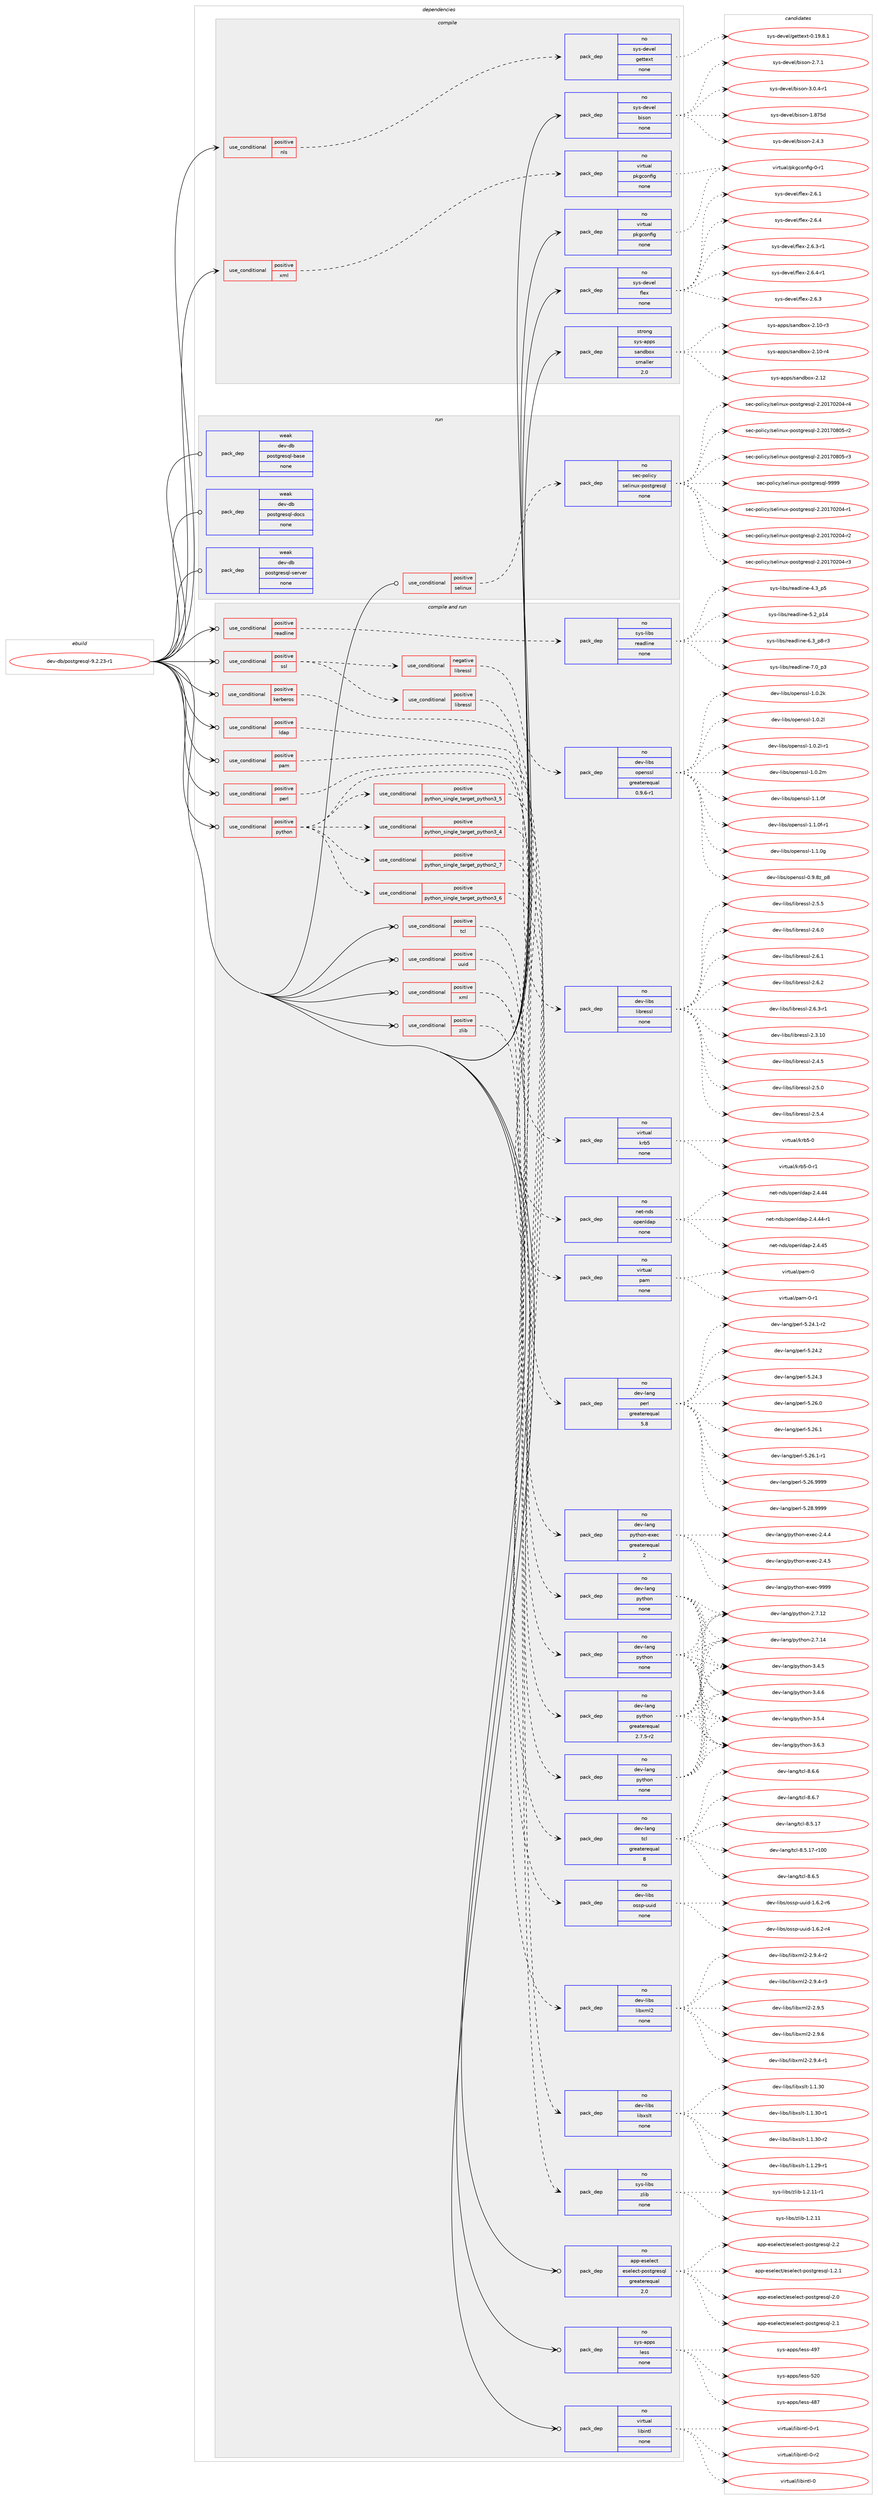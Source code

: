 digraph prolog {

# *************
# Graph options
# *************

newrank=true;
concentrate=true;
compound=true;
graph [rankdir=LR,fontname=Helvetica,fontsize=10,ranksep=1.5];#, ranksep=2.5, nodesep=0.2];
edge  [arrowhead=vee];
node  [fontname=Helvetica,fontsize=10];

# **********
# The ebuild
# **********

subgraph cluster_leftcol {
color=gray;
rank=same;
label=<<i>ebuild</i>>;
id [label="dev-db/postgresql-9.2.23-r1", color=red, width=4, href="../dev-db/postgresql-9.2.23-r1.svg"];
}

# ****************
# The dependencies
# ****************

subgraph cluster_midcol {
color=gray;
label=<<i>dependencies</i>>;
subgraph cluster_compile {
fillcolor="#eeeeee";
style=filled;
label=<<i>compile</i>>;
subgraph cond16729 {
dependency69373 [label=<<TABLE BORDER="0" CELLBORDER="1" CELLSPACING="0" CELLPADDING="4"><TR><TD ROWSPAN="3" CELLPADDING="10">use_conditional</TD></TR><TR><TD>positive</TD></TR><TR><TD>nls</TD></TR></TABLE>>, shape=none, color=red];
subgraph pack51099 {
dependency69374 [label=<<TABLE BORDER="0" CELLBORDER="1" CELLSPACING="0" CELLPADDING="4" WIDTH="220"><TR><TD ROWSPAN="6" CELLPADDING="30">pack_dep</TD></TR><TR><TD WIDTH="110">no</TD></TR><TR><TD>sys-devel</TD></TR><TR><TD>gettext</TD></TR><TR><TD>none</TD></TR><TR><TD></TD></TR></TABLE>>, shape=none, color=blue];
}
dependency69373:e -> dependency69374:w [weight=20,style="dashed",arrowhead="vee"];
}
id:e -> dependency69373:w [weight=20,style="solid",arrowhead="vee"];
subgraph cond16730 {
dependency69375 [label=<<TABLE BORDER="0" CELLBORDER="1" CELLSPACING="0" CELLPADDING="4"><TR><TD ROWSPAN="3" CELLPADDING="10">use_conditional</TD></TR><TR><TD>positive</TD></TR><TR><TD>xml</TD></TR></TABLE>>, shape=none, color=red];
subgraph pack51100 {
dependency69376 [label=<<TABLE BORDER="0" CELLBORDER="1" CELLSPACING="0" CELLPADDING="4" WIDTH="220"><TR><TD ROWSPAN="6" CELLPADDING="30">pack_dep</TD></TR><TR><TD WIDTH="110">no</TD></TR><TR><TD>virtual</TD></TR><TR><TD>pkgconfig</TD></TR><TR><TD>none</TD></TR><TR><TD></TD></TR></TABLE>>, shape=none, color=blue];
}
dependency69375:e -> dependency69376:w [weight=20,style="dashed",arrowhead="vee"];
}
id:e -> dependency69375:w [weight=20,style="solid",arrowhead="vee"];
subgraph pack51101 {
dependency69377 [label=<<TABLE BORDER="0" CELLBORDER="1" CELLSPACING="0" CELLPADDING="4" WIDTH="220"><TR><TD ROWSPAN="6" CELLPADDING="30">pack_dep</TD></TR><TR><TD WIDTH="110">no</TD></TR><TR><TD>sys-devel</TD></TR><TR><TD>bison</TD></TR><TR><TD>none</TD></TR><TR><TD></TD></TR></TABLE>>, shape=none, color=blue];
}
id:e -> dependency69377:w [weight=20,style="solid",arrowhead="vee"];
subgraph pack51102 {
dependency69378 [label=<<TABLE BORDER="0" CELLBORDER="1" CELLSPACING="0" CELLPADDING="4" WIDTH="220"><TR><TD ROWSPAN="6" CELLPADDING="30">pack_dep</TD></TR><TR><TD WIDTH="110">no</TD></TR><TR><TD>sys-devel</TD></TR><TR><TD>flex</TD></TR><TR><TD>none</TD></TR><TR><TD></TD></TR></TABLE>>, shape=none, color=blue];
}
id:e -> dependency69378:w [weight=20,style="solid",arrowhead="vee"];
subgraph pack51103 {
dependency69379 [label=<<TABLE BORDER="0" CELLBORDER="1" CELLSPACING="0" CELLPADDING="4" WIDTH="220"><TR><TD ROWSPAN="6" CELLPADDING="30">pack_dep</TD></TR><TR><TD WIDTH="110">no</TD></TR><TR><TD>virtual</TD></TR><TR><TD>pkgconfig</TD></TR><TR><TD>none</TD></TR><TR><TD></TD></TR></TABLE>>, shape=none, color=blue];
}
id:e -> dependency69379:w [weight=20,style="solid",arrowhead="vee"];
subgraph pack51104 {
dependency69380 [label=<<TABLE BORDER="0" CELLBORDER="1" CELLSPACING="0" CELLPADDING="4" WIDTH="220"><TR><TD ROWSPAN="6" CELLPADDING="30">pack_dep</TD></TR><TR><TD WIDTH="110">strong</TD></TR><TR><TD>sys-apps</TD></TR><TR><TD>sandbox</TD></TR><TR><TD>smaller</TD></TR><TR><TD>2.0</TD></TR></TABLE>>, shape=none, color=blue];
}
id:e -> dependency69380:w [weight=20,style="solid",arrowhead="vee"];
}
subgraph cluster_compileandrun {
fillcolor="#eeeeee";
style=filled;
label=<<i>compile and run</i>>;
subgraph cond16731 {
dependency69381 [label=<<TABLE BORDER="0" CELLBORDER="1" CELLSPACING="0" CELLPADDING="4"><TR><TD ROWSPAN="3" CELLPADDING="10">use_conditional</TD></TR><TR><TD>positive</TD></TR><TR><TD>kerberos</TD></TR></TABLE>>, shape=none, color=red];
subgraph pack51105 {
dependency69382 [label=<<TABLE BORDER="0" CELLBORDER="1" CELLSPACING="0" CELLPADDING="4" WIDTH="220"><TR><TD ROWSPAN="6" CELLPADDING="30">pack_dep</TD></TR><TR><TD WIDTH="110">no</TD></TR><TR><TD>virtual</TD></TR><TR><TD>krb5</TD></TR><TR><TD>none</TD></TR><TR><TD></TD></TR></TABLE>>, shape=none, color=blue];
}
dependency69381:e -> dependency69382:w [weight=20,style="dashed",arrowhead="vee"];
}
id:e -> dependency69381:w [weight=20,style="solid",arrowhead="odotvee"];
subgraph cond16732 {
dependency69383 [label=<<TABLE BORDER="0" CELLBORDER="1" CELLSPACING="0" CELLPADDING="4"><TR><TD ROWSPAN="3" CELLPADDING="10">use_conditional</TD></TR><TR><TD>positive</TD></TR><TR><TD>ldap</TD></TR></TABLE>>, shape=none, color=red];
subgraph pack51106 {
dependency69384 [label=<<TABLE BORDER="0" CELLBORDER="1" CELLSPACING="0" CELLPADDING="4" WIDTH="220"><TR><TD ROWSPAN="6" CELLPADDING="30">pack_dep</TD></TR><TR><TD WIDTH="110">no</TD></TR><TR><TD>net-nds</TD></TR><TR><TD>openldap</TD></TR><TR><TD>none</TD></TR><TR><TD></TD></TR></TABLE>>, shape=none, color=blue];
}
dependency69383:e -> dependency69384:w [weight=20,style="dashed",arrowhead="vee"];
}
id:e -> dependency69383:w [weight=20,style="solid",arrowhead="odotvee"];
subgraph cond16733 {
dependency69385 [label=<<TABLE BORDER="0" CELLBORDER="1" CELLSPACING="0" CELLPADDING="4"><TR><TD ROWSPAN="3" CELLPADDING="10">use_conditional</TD></TR><TR><TD>positive</TD></TR><TR><TD>pam</TD></TR></TABLE>>, shape=none, color=red];
subgraph pack51107 {
dependency69386 [label=<<TABLE BORDER="0" CELLBORDER="1" CELLSPACING="0" CELLPADDING="4" WIDTH="220"><TR><TD ROWSPAN="6" CELLPADDING="30">pack_dep</TD></TR><TR><TD WIDTH="110">no</TD></TR><TR><TD>virtual</TD></TR><TR><TD>pam</TD></TR><TR><TD>none</TD></TR><TR><TD></TD></TR></TABLE>>, shape=none, color=blue];
}
dependency69385:e -> dependency69386:w [weight=20,style="dashed",arrowhead="vee"];
}
id:e -> dependency69385:w [weight=20,style="solid",arrowhead="odotvee"];
subgraph cond16734 {
dependency69387 [label=<<TABLE BORDER="0" CELLBORDER="1" CELLSPACING="0" CELLPADDING="4"><TR><TD ROWSPAN="3" CELLPADDING="10">use_conditional</TD></TR><TR><TD>positive</TD></TR><TR><TD>perl</TD></TR></TABLE>>, shape=none, color=red];
subgraph pack51108 {
dependency69388 [label=<<TABLE BORDER="0" CELLBORDER="1" CELLSPACING="0" CELLPADDING="4" WIDTH="220"><TR><TD ROWSPAN="6" CELLPADDING="30">pack_dep</TD></TR><TR><TD WIDTH="110">no</TD></TR><TR><TD>dev-lang</TD></TR><TR><TD>perl</TD></TR><TR><TD>greaterequal</TD></TR><TR><TD>5.8</TD></TR></TABLE>>, shape=none, color=blue];
}
dependency69387:e -> dependency69388:w [weight=20,style="dashed",arrowhead="vee"];
}
id:e -> dependency69387:w [weight=20,style="solid",arrowhead="odotvee"];
subgraph cond16735 {
dependency69389 [label=<<TABLE BORDER="0" CELLBORDER="1" CELLSPACING="0" CELLPADDING="4"><TR><TD ROWSPAN="3" CELLPADDING="10">use_conditional</TD></TR><TR><TD>positive</TD></TR><TR><TD>python</TD></TR></TABLE>>, shape=none, color=red];
subgraph cond16736 {
dependency69390 [label=<<TABLE BORDER="0" CELLBORDER="1" CELLSPACING="0" CELLPADDING="4"><TR><TD ROWSPAN="3" CELLPADDING="10">use_conditional</TD></TR><TR><TD>positive</TD></TR><TR><TD>python_single_target_python2_7</TD></TR></TABLE>>, shape=none, color=red];
subgraph pack51109 {
dependency69391 [label=<<TABLE BORDER="0" CELLBORDER="1" CELLSPACING="0" CELLPADDING="4" WIDTH="220"><TR><TD ROWSPAN="6" CELLPADDING="30">pack_dep</TD></TR><TR><TD WIDTH="110">no</TD></TR><TR><TD>dev-lang</TD></TR><TR><TD>python</TD></TR><TR><TD>greaterequal</TD></TR><TR><TD>2.7.5-r2</TD></TR></TABLE>>, shape=none, color=blue];
}
dependency69390:e -> dependency69391:w [weight=20,style="dashed",arrowhead="vee"];
}
dependency69389:e -> dependency69390:w [weight=20,style="dashed",arrowhead="vee"];
subgraph cond16737 {
dependency69392 [label=<<TABLE BORDER="0" CELLBORDER="1" CELLSPACING="0" CELLPADDING="4"><TR><TD ROWSPAN="3" CELLPADDING="10">use_conditional</TD></TR><TR><TD>positive</TD></TR><TR><TD>python_single_target_python3_4</TD></TR></TABLE>>, shape=none, color=red];
subgraph pack51110 {
dependency69393 [label=<<TABLE BORDER="0" CELLBORDER="1" CELLSPACING="0" CELLPADDING="4" WIDTH="220"><TR><TD ROWSPAN="6" CELLPADDING="30">pack_dep</TD></TR><TR><TD WIDTH="110">no</TD></TR><TR><TD>dev-lang</TD></TR><TR><TD>python</TD></TR><TR><TD>none</TD></TR><TR><TD></TD></TR></TABLE>>, shape=none, color=blue];
}
dependency69392:e -> dependency69393:w [weight=20,style="dashed",arrowhead="vee"];
}
dependency69389:e -> dependency69392:w [weight=20,style="dashed",arrowhead="vee"];
subgraph cond16738 {
dependency69394 [label=<<TABLE BORDER="0" CELLBORDER="1" CELLSPACING="0" CELLPADDING="4"><TR><TD ROWSPAN="3" CELLPADDING="10">use_conditional</TD></TR><TR><TD>positive</TD></TR><TR><TD>python_single_target_python3_5</TD></TR></TABLE>>, shape=none, color=red];
subgraph pack51111 {
dependency69395 [label=<<TABLE BORDER="0" CELLBORDER="1" CELLSPACING="0" CELLPADDING="4" WIDTH="220"><TR><TD ROWSPAN="6" CELLPADDING="30">pack_dep</TD></TR><TR><TD WIDTH="110">no</TD></TR><TR><TD>dev-lang</TD></TR><TR><TD>python</TD></TR><TR><TD>none</TD></TR><TR><TD></TD></TR></TABLE>>, shape=none, color=blue];
}
dependency69394:e -> dependency69395:w [weight=20,style="dashed",arrowhead="vee"];
}
dependency69389:e -> dependency69394:w [weight=20,style="dashed",arrowhead="vee"];
subgraph cond16739 {
dependency69396 [label=<<TABLE BORDER="0" CELLBORDER="1" CELLSPACING="0" CELLPADDING="4"><TR><TD ROWSPAN="3" CELLPADDING="10">use_conditional</TD></TR><TR><TD>positive</TD></TR><TR><TD>python_single_target_python3_6</TD></TR></TABLE>>, shape=none, color=red];
subgraph pack51112 {
dependency69397 [label=<<TABLE BORDER="0" CELLBORDER="1" CELLSPACING="0" CELLPADDING="4" WIDTH="220"><TR><TD ROWSPAN="6" CELLPADDING="30">pack_dep</TD></TR><TR><TD WIDTH="110">no</TD></TR><TR><TD>dev-lang</TD></TR><TR><TD>python</TD></TR><TR><TD>none</TD></TR><TR><TD></TD></TR></TABLE>>, shape=none, color=blue];
}
dependency69396:e -> dependency69397:w [weight=20,style="dashed",arrowhead="vee"];
}
dependency69389:e -> dependency69396:w [weight=20,style="dashed",arrowhead="vee"];
subgraph pack51113 {
dependency69398 [label=<<TABLE BORDER="0" CELLBORDER="1" CELLSPACING="0" CELLPADDING="4" WIDTH="220"><TR><TD ROWSPAN="6" CELLPADDING="30">pack_dep</TD></TR><TR><TD WIDTH="110">no</TD></TR><TR><TD>dev-lang</TD></TR><TR><TD>python-exec</TD></TR><TR><TD>greaterequal</TD></TR><TR><TD>2</TD></TR></TABLE>>, shape=none, color=blue];
}
dependency69389:e -> dependency69398:w [weight=20,style="dashed",arrowhead="vee"];
}
id:e -> dependency69389:w [weight=20,style="solid",arrowhead="odotvee"];
subgraph cond16740 {
dependency69399 [label=<<TABLE BORDER="0" CELLBORDER="1" CELLSPACING="0" CELLPADDING="4"><TR><TD ROWSPAN="3" CELLPADDING="10">use_conditional</TD></TR><TR><TD>positive</TD></TR><TR><TD>readline</TD></TR></TABLE>>, shape=none, color=red];
subgraph pack51114 {
dependency69400 [label=<<TABLE BORDER="0" CELLBORDER="1" CELLSPACING="0" CELLPADDING="4" WIDTH="220"><TR><TD ROWSPAN="6" CELLPADDING="30">pack_dep</TD></TR><TR><TD WIDTH="110">no</TD></TR><TR><TD>sys-libs</TD></TR><TR><TD>readline</TD></TR><TR><TD>none</TD></TR><TR><TD></TD></TR></TABLE>>, shape=none, color=blue];
}
dependency69399:e -> dependency69400:w [weight=20,style="dashed",arrowhead="vee"];
}
id:e -> dependency69399:w [weight=20,style="solid",arrowhead="odotvee"];
subgraph cond16741 {
dependency69401 [label=<<TABLE BORDER="0" CELLBORDER="1" CELLSPACING="0" CELLPADDING="4"><TR><TD ROWSPAN="3" CELLPADDING="10">use_conditional</TD></TR><TR><TD>positive</TD></TR><TR><TD>ssl</TD></TR></TABLE>>, shape=none, color=red];
subgraph cond16742 {
dependency69402 [label=<<TABLE BORDER="0" CELLBORDER="1" CELLSPACING="0" CELLPADDING="4"><TR><TD ROWSPAN="3" CELLPADDING="10">use_conditional</TD></TR><TR><TD>negative</TD></TR><TR><TD>libressl</TD></TR></TABLE>>, shape=none, color=red];
subgraph pack51115 {
dependency69403 [label=<<TABLE BORDER="0" CELLBORDER="1" CELLSPACING="0" CELLPADDING="4" WIDTH="220"><TR><TD ROWSPAN="6" CELLPADDING="30">pack_dep</TD></TR><TR><TD WIDTH="110">no</TD></TR><TR><TD>dev-libs</TD></TR><TR><TD>openssl</TD></TR><TR><TD>greaterequal</TD></TR><TR><TD>0.9.6-r1</TD></TR></TABLE>>, shape=none, color=blue];
}
dependency69402:e -> dependency69403:w [weight=20,style="dashed",arrowhead="vee"];
}
dependency69401:e -> dependency69402:w [weight=20,style="dashed",arrowhead="vee"];
subgraph cond16743 {
dependency69404 [label=<<TABLE BORDER="0" CELLBORDER="1" CELLSPACING="0" CELLPADDING="4"><TR><TD ROWSPAN="3" CELLPADDING="10">use_conditional</TD></TR><TR><TD>positive</TD></TR><TR><TD>libressl</TD></TR></TABLE>>, shape=none, color=red];
subgraph pack51116 {
dependency69405 [label=<<TABLE BORDER="0" CELLBORDER="1" CELLSPACING="0" CELLPADDING="4" WIDTH="220"><TR><TD ROWSPAN="6" CELLPADDING="30">pack_dep</TD></TR><TR><TD WIDTH="110">no</TD></TR><TR><TD>dev-libs</TD></TR><TR><TD>libressl</TD></TR><TR><TD>none</TD></TR><TR><TD></TD></TR></TABLE>>, shape=none, color=blue];
}
dependency69404:e -> dependency69405:w [weight=20,style="dashed",arrowhead="vee"];
}
dependency69401:e -> dependency69404:w [weight=20,style="dashed",arrowhead="vee"];
}
id:e -> dependency69401:w [weight=20,style="solid",arrowhead="odotvee"];
subgraph cond16744 {
dependency69406 [label=<<TABLE BORDER="0" CELLBORDER="1" CELLSPACING="0" CELLPADDING="4"><TR><TD ROWSPAN="3" CELLPADDING="10">use_conditional</TD></TR><TR><TD>positive</TD></TR><TR><TD>tcl</TD></TR></TABLE>>, shape=none, color=red];
subgraph pack51117 {
dependency69407 [label=<<TABLE BORDER="0" CELLBORDER="1" CELLSPACING="0" CELLPADDING="4" WIDTH="220"><TR><TD ROWSPAN="6" CELLPADDING="30">pack_dep</TD></TR><TR><TD WIDTH="110">no</TD></TR><TR><TD>dev-lang</TD></TR><TR><TD>tcl</TD></TR><TR><TD>greaterequal</TD></TR><TR><TD>8</TD></TR></TABLE>>, shape=none, color=blue];
}
dependency69406:e -> dependency69407:w [weight=20,style="dashed",arrowhead="vee"];
}
id:e -> dependency69406:w [weight=20,style="solid",arrowhead="odotvee"];
subgraph cond16745 {
dependency69408 [label=<<TABLE BORDER="0" CELLBORDER="1" CELLSPACING="0" CELLPADDING="4"><TR><TD ROWSPAN="3" CELLPADDING="10">use_conditional</TD></TR><TR><TD>positive</TD></TR><TR><TD>uuid</TD></TR></TABLE>>, shape=none, color=red];
subgraph pack51118 {
dependency69409 [label=<<TABLE BORDER="0" CELLBORDER="1" CELLSPACING="0" CELLPADDING="4" WIDTH="220"><TR><TD ROWSPAN="6" CELLPADDING="30">pack_dep</TD></TR><TR><TD WIDTH="110">no</TD></TR><TR><TD>dev-libs</TD></TR><TR><TD>ossp-uuid</TD></TR><TR><TD>none</TD></TR><TR><TD></TD></TR></TABLE>>, shape=none, color=blue];
}
dependency69408:e -> dependency69409:w [weight=20,style="dashed",arrowhead="vee"];
}
id:e -> dependency69408:w [weight=20,style="solid",arrowhead="odotvee"];
subgraph cond16746 {
dependency69410 [label=<<TABLE BORDER="0" CELLBORDER="1" CELLSPACING="0" CELLPADDING="4"><TR><TD ROWSPAN="3" CELLPADDING="10">use_conditional</TD></TR><TR><TD>positive</TD></TR><TR><TD>xml</TD></TR></TABLE>>, shape=none, color=red];
subgraph pack51119 {
dependency69411 [label=<<TABLE BORDER="0" CELLBORDER="1" CELLSPACING="0" CELLPADDING="4" WIDTH="220"><TR><TD ROWSPAN="6" CELLPADDING="30">pack_dep</TD></TR><TR><TD WIDTH="110">no</TD></TR><TR><TD>dev-libs</TD></TR><TR><TD>libxml2</TD></TR><TR><TD>none</TD></TR><TR><TD></TD></TR></TABLE>>, shape=none, color=blue];
}
dependency69410:e -> dependency69411:w [weight=20,style="dashed",arrowhead="vee"];
subgraph pack51120 {
dependency69412 [label=<<TABLE BORDER="0" CELLBORDER="1" CELLSPACING="0" CELLPADDING="4" WIDTH="220"><TR><TD ROWSPAN="6" CELLPADDING="30">pack_dep</TD></TR><TR><TD WIDTH="110">no</TD></TR><TR><TD>dev-libs</TD></TR><TR><TD>libxslt</TD></TR><TR><TD>none</TD></TR><TR><TD></TD></TR></TABLE>>, shape=none, color=blue];
}
dependency69410:e -> dependency69412:w [weight=20,style="dashed",arrowhead="vee"];
}
id:e -> dependency69410:w [weight=20,style="solid",arrowhead="odotvee"];
subgraph cond16747 {
dependency69413 [label=<<TABLE BORDER="0" CELLBORDER="1" CELLSPACING="0" CELLPADDING="4"><TR><TD ROWSPAN="3" CELLPADDING="10">use_conditional</TD></TR><TR><TD>positive</TD></TR><TR><TD>zlib</TD></TR></TABLE>>, shape=none, color=red];
subgraph pack51121 {
dependency69414 [label=<<TABLE BORDER="0" CELLBORDER="1" CELLSPACING="0" CELLPADDING="4" WIDTH="220"><TR><TD ROWSPAN="6" CELLPADDING="30">pack_dep</TD></TR><TR><TD WIDTH="110">no</TD></TR><TR><TD>sys-libs</TD></TR><TR><TD>zlib</TD></TR><TR><TD>none</TD></TR><TR><TD></TD></TR></TABLE>>, shape=none, color=blue];
}
dependency69413:e -> dependency69414:w [weight=20,style="dashed",arrowhead="vee"];
}
id:e -> dependency69413:w [weight=20,style="solid",arrowhead="odotvee"];
subgraph pack51122 {
dependency69415 [label=<<TABLE BORDER="0" CELLBORDER="1" CELLSPACING="0" CELLPADDING="4" WIDTH="220"><TR><TD ROWSPAN="6" CELLPADDING="30">pack_dep</TD></TR><TR><TD WIDTH="110">no</TD></TR><TR><TD>app-eselect</TD></TR><TR><TD>eselect-postgresql</TD></TR><TR><TD>greaterequal</TD></TR><TR><TD>2.0</TD></TR></TABLE>>, shape=none, color=blue];
}
id:e -> dependency69415:w [weight=20,style="solid",arrowhead="odotvee"];
subgraph pack51123 {
dependency69416 [label=<<TABLE BORDER="0" CELLBORDER="1" CELLSPACING="0" CELLPADDING="4" WIDTH="220"><TR><TD ROWSPAN="6" CELLPADDING="30">pack_dep</TD></TR><TR><TD WIDTH="110">no</TD></TR><TR><TD>sys-apps</TD></TR><TR><TD>less</TD></TR><TR><TD>none</TD></TR><TR><TD></TD></TR></TABLE>>, shape=none, color=blue];
}
id:e -> dependency69416:w [weight=20,style="solid",arrowhead="odotvee"];
subgraph pack51124 {
dependency69417 [label=<<TABLE BORDER="0" CELLBORDER="1" CELLSPACING="0" CELLPADDING="4" WIDTH="220"><TR><TD ROWSPAN="6" CELLPADDING="30">pack_dep</TD></TR><TR><TD WIDTH="110">no</TD></TR><TR><TD>virtual</TD></TR><TR><TD>libintl</TD></TR><TR><TD>none</TD></TR><TR><TD></TD></TR></TABLE>>, shape=none, color=blue];
}
id:e -> dependency69417:w [weight=20,style="solid",arrowhead="odotvee"];
}
subgraph cluster_run {
fillcolor="#eeeeee";
style=filled;
label=<<i>run</i>>;
subgraph cond16748 {
dependency69418 [label=<<TABLE BORDER="0" CELLBORDER="1" CELLSPACING="0" CELLPADDING="4"><TR><TD ROWSPAN="3" CELLPADDING="10">use_conditional</TD></TR><TR><TD>positive</TD></TR><TR><TD>selinux</TD></TR></TABLE>>, shape=none, color=red];
subgraph pack51125 {
dependency69419 [label=<<TABLE BORDER="0" CELLBORDER="1" CELLSPACING="0" CELLPADDING="4" WIDTH="220"><TR><TD ROWSPAN="6" CELLPADDING="30">pack_dep</TD></TR><TR><TD WIDTH="110">no</TD></TR><TR><TD>sec-policy</TD></TR><TR><TD>selinux-postgresql</TD></TR><TR><TD>none</TD></TR><TR><TD></TD></TR></TABLE>>, shape=none, color=blue];
}
dependency69418:e -> dependency69419:w [weight=20,style="dashed",arrowhead="vee"];
}
id:e -> dependency69418:w [weight=20,style="solid",arrowhead="odot"];
subgraph pack51126 {
dependency69420 [label=<<TABLE BORDER="0" CELLBORDER="1" CELLSPACING="0" CELLPADDING="4" WIDTH="220"><TR><TD ROWSPAN="6" CELLPADDING="30">pack_dep</TD></TR><TR><TD WIDTH="110">weak</TD></TR><TR><TD>dev-db</TD></TR><TR><TD>postgresql-base</TD></TR><TR><TD>none</TD></TR><TR><TD></TD></TR></TABLE>>, shape=none, color=blue];
}
id:e -> dependency69420:w [weight=20,style="solid",arrowhead="odot"];
subgraph pack51127 {
dependency69421 [label=<<TABLE BORDER="0" CELLBORDER="1" CELLSPACING="0" CELLPADDING="4" WIDTH="220"><TR><TD ROWSPAN="6" CELLPADDING="30">pack_dep</TD></TR><TR><TD WIDTH="110">weak</TD></TR><TR><TD>dev-db</TD></TR><TR><TD>postgresql-docs</TD></TR><TR><TD>none</TD></TR><TR><TD></TD></TR></TABLE>>, shape=none, color=blue];
}
id:e -> dependency69421:w [weight=20,style="solid",arrowhead="odot"];
subgraph pack51128 {
dependency69422 [label=<<TABLE BORDER="0" CELLBORDER="1" CELLSPACING="0" CELLPADDING="4" WIDTH="220"><TR><TD ROWSPAN="6" CELLPADDING="30">pack_dep</TD></TR><TR><TD WIDTH="110">weak</TD></TR><TR><TD>dev-db</TD></TR><TR><TD>postgresql-server</TD></TR><TR><TD>none</TD></TR><TR><TD></TD></TR></TABLE>>, shape=none, color=blue];
}
id:e -> dependency69422:w [weight=20,style="solid",arrowhead="odot"];
}
}

# **************
# The candidates
# **************

subgraph cluster_choices {
rank=same;
color=gray;
label=<<i>candidates</i>>;

subgraph choice51099 {
color=black;
nodesep=1;
choice1151211154510010111810110847103101116116101120116454846495746564649 [label="sys-devel/gettext-0.19.8.1", color=red, width=4,href="../sys-devel/gettext-0.19.8.1.svg"];
dependency69374:e -> choice1151211154510010111810110847103101116116101120116454846495746564649:w [style=dotted,weight="100"];
}
subgraph choice51100 {
color=black;
nodesep=1;
choice11810511411611797108471121071039911111010210510345484511449 [label="virtual/pkgconfig-0-r1", color=red, width=4,href="../virtual/pkgconfig-0-r1.svg"];
dependency69376:e -> choice11810511411611797108471121071039911111010210510345484511449:w [style=dotted,weight="100"];
}
subgraph choice51101 {
color=black;
nodesep=1;
choice115121115451001011181011084798105115111110454946565553100 [label="sys-devel/bison-1.875d", color=red, width=4,href="../sys-devel/bison-1.875d.svg"];
choice115121115451001011181011084798105115111110455046524651 [label="sys-devel/bison-2.4.3", color=red, width=4,href="../sys-devel/bison-2.4.3.svg"];
choice115121115451001011181011084798105115111110455046554649 [label="sys-devel/bison-2.7.1", color=red, width=4,href="../sys-devel/bison-2.7.1.svg"];
choice1151211154510010111810110847981051151111104551464846524511449 [label="sys-devel/bison-3.0.4-r1", color=red, width=4,href="../sys-devel/bison-3.0.4-r1.svg"];
dependency69377:e -> choice115121115451001011181011084798105115111110454946565553100:w [style=dotted,weight="100"];
dependency69377:e -> choice115121115451001011181011084798105115111110455046524651:w [style=dotted,weight="100"];
dependency69377:e -> choice115121115451001011181011084798105115111110455046554649:w [style=dotted,weight="100"];
dependency69377:e -> choice1151211154510010111810110847981051151111104551464846524511449:w [style=dotted,weight="100"];
}
subgraph choice51102 {
color=black;
nodesep=1;
choice1151211154510010111810110847102108101120455046544649 [label="sys-devel/flex-2.6.1", color=red, width=4,href="../sys-devel/flex-2.6.1.svg"];
choice1151211154510010111810110847102108101120455046544651 [label="sys-devel/flex-2.6.3", color=red, width=4,href="../sys-devel/flex-2.6.3.svg"];
choice11512111545100101118101108471021081011204550465446514511449 [label="sys-devel/flex-2.6.3-r1", color=red, width=4,href="../sys-devel/flex-2.6.3-r1.svg"];
choice1151211154510010111810110847102108101120455046544652 [label="sys-devel/flex-2.6.4", color=red, width=4,href="../sys-devel/flex-2.6.4.svg"];
choice11512111545100101118101108471021081011204550465446524511449 [label="sys-devel/flex-2.6.4-r1", color=red, width=4,href="../sys-devel/flex-2.6.4-r1.svg"];
dependency69378:e -> choice1151211154510010111810110847102108101120455046544649:w [style=dotted,weight="100"];
dependency69378:e -> choice1151211154510010111810110847102108101120455046544651:w [style=dotted,weight="100"];
dependency69378:e -> choice11512111545100101118101108471021081011204550465446514511449:w [style=dotted,weight="100"];
dependency69378:e -> choice1151211154510010111810110847102108101120455046544652:w [style=dotted,weight="100"];
dependency69378:e -> choice11512111545100101118101108471021081011204550465446524511449:w [style=dotted,weight="100"];
}
subgraph choice51103 {
color=black;
nodesep=1;
choice11810511411611797108471121071039911111010210510345484511449 [label="virtual/pkgconfig-0-r1", color=red, width=4,href="../virtual/pkgconfig-0-r1.svg"];
dependency69379:e -> choice11810511411611797108471121071039911111010210510345484511449:w [style=dotted,weight="100"];
}
subgraph choice51104 {
color=black;
nodesep=1;
choice115121115459711211211547115971101009811112045504649484511451 [label="sys-apps/sandbox-2.10-r3", color=red, width=4,href="../sys-apps/sandbox-2.10-r3.svg"];
choice115121115459711211211547115971101009811112045504649484511452 [label="sys-apps/sandbox-2.10-r4", color=red, width=4,href="../sys-apps/sandbox-2.10-r4.svg"];
choice11512111545971121121154711597110100981111204550464950 [label="sys-apps/sandbox-2.12", color=red, width=4,href="../sys-apps/sandbox-2.12.svg"];
dependency69380:e -> choice115121115459711211211547115971101009811112045504649484511451:w [style=dotted,weight="100"];
dependency69380:e -> choice115121115459711211211547115971101009811112045504649484511452:w [style=dotted,weight="100"];
dependency69380:e -> choice11512111545971121121154711597110100981111204550464950:w [style=dotted,weight="100"];
}
subgraph choice51105 {
color=black;
nodesep=1;
choice118105114116117971084710711498534548 [label="virtual/krb5-0", color=red, width=4,href="../virtual/krb5-0.svg"];
choice1181051141161179710847107114985345484511449 [label="virtual/krb5-0-r1", color=red, width=4,href="../virtual/krb5-0-r1.svg"];
dependency69382:e -> choice118105114116117971084710711498534548:w [style=dotted,weight="100"];
dependency69382:e -> choice1181051141161179710847107114985345484511449:w [style=dotted,weight="100"];
}
subgraph choice51106 {
color=black;
nodesep=1;
choice11010111645110100115471111121011101081009711245504652465252 [label="net-nds/openldap-2.4.44", color=red, width=4,href="../net-nds/openldap-2.4.44.svg"];
choice110101116451101001154711111210111010810097112455046524652524511449 [label="net-nds/openldap-2.4.44-r1", color=red, width=4,href="../net-nds/openldap-2.4.44-r1.svg"];
choice11010111645110100115471111121011101081009711245504652465253 [label="net-nds/openldap-2.4.45", color=red, width=4,href="../net-nds/openldap-2.4.45.svg"];
dependency69384:e -> choice11010111645110100115471111121011101081009711245504652465252:w [style=dotted,weight="100"];
dependency69384:e -> choice110101116451101001154711111210111010810097112455046524652524511449:w [style=dotted,weight="100"];
dependency69384:e -> choice11010111645110100115471111121011101081009711245504652465253:w [style=dotted,weight="100"];
}
subgraph choice51107 {
color=black;
nodesep=1;
choice1181051141161179710847112971094548 [label="virtual/pam-0", color=red, width=4,href="../virtual/pam-0.svg"];
choice11810511411611797108471129710945484511449 [label="virtual/pam-0-r1", color=red, width=4,href="../virtual/pam-0-r1.svg"];
dependency69386:e -> choice1181051141161179710847112971094548:w [style=dotted,weight="100"];
dependency69386:e -> choice11810511411611797108471129710945484511449:w [style=dotted,weight="100"];
}
subgraph choice51108 {
color=black;
nodesep=1;
choice100101118451089711010347112101114108455346505246494511450 [label="dev-lang/perl-5.24.1-r2", color=red, width=4,href="../dev-lang/perl-5.24.1-r2.svg"];
choice10010111845108971101034711210111410845534650524650 [label="dev-lang/perl-5.24.2", color=red, width=4,href="../dev-lang/perl-5.24.2.svg"];
choice10010111845108971101034711210111410845534650524651 [label="dev-lang/perl-5.24.3", color=red, width=4,href="../dev-lang/perl-5.24.3.svg"];
choice10010111845108971101034711210111410845534650544648 [label="dev-lang/perl-5.26.0", color=red, width=4,href="../dev-lang/perl-5.26.0.svg"];
choice10010111845108971101034711210111410845534650544649 [label="dev-lang/perl-5.26.1", color=red, width=4,href="../dev-lang/perl-5.26.1.svg"];
choice100101118451089711010347112101114108455346505446494511449 [label="dev-lang/perl-5.26.1-r1", color=red, width=4,href="../dev-lang/perl-5.26.1-r1.svg"];
choice10010111845108971101034711210111410845534650544657575757 [label="dev-lang/perl-5.26.9999", color=red, width=4,href="../dev-lang/perl-5.26.9999.svg"];
choice10010111845108971101034711210111410845534650564657575757 [label="dev-lang/perl-5.28.9999", color=red, width=4,href="../dev-lang/perl-5.28.9999.svg"];
dependency69388:e -> choice100101118451089711010347112101114108455346505246494511450:w [style=dotted,weight="100"];
dependency69388:e -> choice10010111845108971101034711210111410845534650524650:w [style=dotted,weight="100"];
dependency69388:e -> choice10010111845108971101034711210111410845534650524651:w [style=dotted,weight="100"];
dependency69388:e -> choice10010111845108971101034711210111410845534650544648:w [style=dotted,weight="100"];
dependency69388:e -> choice10010111845108971101034711210111410845534650544649:w [style=dotted,weight="100"];
dependency69388:e -> choice100101118451089711010347112101114108455346505446494511449:w [style=dotted,weight="100"];
dependency69388:e -> choice10010111845108971101034711210111410845534650544657575757:w [style=dotted,weight="100"];
dependency69388:e -> choice10010111845108971101034711210111410845534650564657575757:w [style=dotted,weight="100"];
}
subgraph choice51109 {
color=black;
nodesep=1;
choice10010111845108971101034711212111610411111045504655464950 [label="dev-lang/python-2.7.12", color=red, width=4,href="../dev-lang/python-2.7.12.svg"];
choice10010111845108971101034711212111610411111045504655464952 [label="dev-lang/python-2.7.14", color=red, width=4,href="../dev-lang/python-2.7.14.svg"];
choice100101118451089711010347112121116104111110455146524653 [label="dev-lang/python-3.4.5", color=red, width=4,href="../dev-lang/python-3.4.5.svg"];
choice100101118451089711010347112121116104111110455146524654 [label="dev-lang/python-3.4.6", color=red, width=4,href="../dev-lang/python-3.4.6.svg"];
choice100101118451089711010347112121116104111110455146534652 [label="dev-lang/python-3.5.4", color=red, width=4,href="../dev-lang/python-3.5.4.svg"];
choice100101118451089711010347112121116104111110455146544651 [label="dev-lang/python-3.6.3", color=red, width=4,href="../dev-lang/python-3.6.3.svg"];
dependency69391:e -> choice10010111845108971101034711212111610411111045504655464950:w [style=dotted,weight="100"];
dependency69391:e -> choice10010111845108971101034711212111610411111045504655464952:w [style=dotted,weight="100"];
dependency69391:e -> choice100101118451089711010347112121116104111110455146524653:w [style=dotted,weight="100"];
dependency69391:e -> choice100101118451089711010347112121116104111110455146524654:w [style=dotted,weight="100"];
dependency69391:e -> choice100101118451089711010347112121116104111110455146534652:w [style=dotted,weight="100"];
dependency69391:e -> choice100101118451089711010347112121116104111110455146544651:w [style=dotted,weight="100"];
}
subgraph choice51110 {
color=black;
nodesep=1;
choice10010111845108971101034711212111610411111045504655464950 [label="dev-lang/python-2.7.12", color=red, width=4,href="../dev-lang/python-2.7.12.svg"];
choice10010111845108971101034711212111610411111045504655464952 [label="dev-lang/python-2.7.14", color=red, width=4,href="../dev-lang/python-2.7.14.svg"];
choice100101118451089711010347112121116104111110455146524653 [label="dev-lang/python-3.4.5", color=red, width=4,href="../dev-lang/python-3.4.5.svg"];
choice100101118451089711010347112121116104111110455146524654 [label="dev-lang/python-3.4.6", color=red, width=4,href="../dev-lang/python-3.4.6.svg"];
choice100101118451089711010347112121116104111110455146534652 [label="dev-lang/python-3.5.4", color=red, width=4,href="../dev-lang/python-3.5.4.svg"];
choice100101118451089711010347112121116104111110455146544651 [label="dev-lang/python-3.6.3", color=red, width=4,href="../dev-lang/python-3.6.3.svg"];
dependency69393:e -> choice10010111845108971101034711212111610411111045504655464950:w [style=dotted,weight="100"];
dependency69393:e -> choice10010111845108971101034711212111610411111045504655464952:w [style=dotted,weight="100"];
dependency69393:e -> choice100101118451089711010347112121116104111110455146524653:w [style=dotted,weight="100"];
dependency69393:e -> choice100101118451089711010347112121116104111110455146524654:w [style=dotted,weight="100"];
dependency69393:e -> choice100101118451089711010347112121116104111110455146534652:w [style=dotted,weight="100"];
dependency69393:e -> choice100101118451089711010347112121116104111110455146544651:w [style=dotted,weight="100"];
}
subgraph choice51111 {
color=black;
nodesep=1;
choice10010111845108971101034711212111610411111045504655464950 [label="dev-lang/python-2.7.12", color=red, width=4,href="../dev-lang/python-2.7.12.svg"];
choice10010111845108971101034711212111610411111045504655464952 [label="dev-lang/python-2.7.14", color=red, width=4,href="../dev-lang/python-2.7.14.svg"];
choice100101118451089711010347112121116104111110455146524653 [label="dev-lang/python-3.4.5", color=red, width=4,href="../dev-lang/python-3.4.5.svg"];
choice100101118451089711010347112121116104111110455146524654 [label="dev-lang/python-3.4.6", color=red, width=4,href="../dev-lang/python-3.4.6.svg"];
choice100101118451089711010347112121116104111110455146534652 [label="dev-lang/python-3.5.4", color=red, width=4,href="../dev-lang/python-3.5.4.svg"];
choice100101118451089711010347112121116104111110455146544651 [label="dev-lang/python-3.6.3", color=red, width=4,href="../dev-lang/python-3.6.3.svg"];
dependency69395:e -> choice10010111845108971101034711212111610411111045504655464950:w [style=dotted,weight="100"];
dependency69395:e -> choice10010111845108971101034711212111610411111045504655464952:w [style=dotted,weight="100"];
dependency69395:e -> choice100101118451089711010347112121116104111110455146524653:w [style=dotted,weight="100"];
dependency69395:e -> choice100101118451089711010347112121116104111110455146524654:w [style=dotted,weight="100"];
dependency69395:e -> choice100101118451089711010347112121116104111110455146534652:w [style=dotted,weight="100"];
dependency69395:e -> choice100101118451089711010347112121116104111110455146544651:w [style=dotted,weight="100"];
}
subgraph choice51112 {
color=black;
nodesep=1;
choice10010111845108971101034711212111610411111045504655464950 [label="dev-lang/python-2.7.12", color=red, width=4,href="../dev-lang/python-2.7.12.svg"];
choice10010111845108971101034711212111610411111045504655464952 [label="dev-lang/python-2.7.14", color=red, width=4,href="../dev-lang/python-2.7.14.svg"];
choice100101118451089711010347112121116104111110455146524653 [label="dev-lang/python-3.4.5", color=red, width=4,href="../dev-lang/python-3.4.5.svg"];
choice100101118451089711010347112121116104111110455146524654 [label="dev-lang/python-3.4.6", color=red, width=4,href="../dev-lang/python-3.4.6.svg"];
choice100101118451089711010347112121116104111110455146534652 [label="dev-lang/python-3.5.4", color=red, width=4,href="../dev-lang/python-3.5.4.svg"];
choice100101118451089711010347112121116104111110455146544651 [label="dev-lang/python-3.6.3", color=red, width=4,href="../dev-lang/python-3.6.3.svg"];
dependency69397:e -> choice10010111845108971101034711212111610411111045504655464950:w [style=dotted,weight="100"];
dependency69397:e -> choice10010111845108971101034711212111610411111045504655464952:w [style=dotted,weight="100"];
dependency69397:e -> choice100101118451089711010347112121116104111110455146524653:w [style=dotted,weight="100"];
dependency69397:e -> choice100101118451089711010347112121116104111110455146524654:w [style=dotted,weight="100"];
dependency69397:e -> choice100101118451089711010347112121116104111110455146534652:w [style=dotted,weight="100"];
dependency69397:e -> choice100101118451089711010347112121116104111110455146544651:w [style=dotted,weight="100"];
}
subgraph choice51113 {
color=black;
nodesep=1;
choice1001011184510897110103471121211161041111104510112010199455046524652 [label="dev-lang/python-exec-2.4.4", color=red, width=4,href="../dev-lang/python-exec-2.4.4.svg"];
choice1001011184510897110103471121211161041111104510112010199455046524653 [label="dev-lang/python-exec-2.4.5", color=red, width=4,href="../dev-lang/python-exec-2.4.5.svg"];
choice10010111845108971101034711212111610411111045101120101994557575757 [label="dev-lang/python-exec-9999", color=red, width=4,href="../dev-lang/python-exec-9999.svg"];
dependency69398:e -> choice1001011184510897110103471121211161041111104510112010199455046524652:w [style=dotted,weight="100"];
dependency69398:e -> choice1001011184510897110103471121211161041111104510112010199455046524653:w [style=dotted,weight="100"];
dependency69398:e -> choice10010111845108971101034711212111610411111045101120101994557575757:w [style=dotted,weight="100"];
}
subgraph choice51114 {
color=black;
nodesep=1;
choice11512111545108105981154711410197100108105110101455246519511253 [label="sys-libs/readline-4.3_p5", color=red, width=4,href="../sys-libs/readline-4.3_p5.svg"];
choice1151211154510810598115471141019710010810511010145534650951124952 [label="sys-libs/readline-5.2_p14", color=red, width=4,href="../sys-libs/readline-5.2_p14.svg"];
choice115121115451081059811547114101971001081051101014554465195112564511451 [label="sys-libs/readline-6.3_p8-r3", color=red, width=4,href="../sys-libs/readline-6.3_p8-r3.svg"];
choice11512111545108105981154711410197100108105110101455546489511251 [label="sys-libs/readline-7.0_p3", color=red, width=4,href="../sys-libs/readline-7.0_p3.svg"];
dependency69400:e -> choice11512111545108105981154711410197100108105110101455246519511253:w [style=dotted,weight="100"];
dependency69400:e -> choice1151211154510810598115471141019710010810511010145534650951124952:w [style=dotted,weight="100"];
dependency69400:e -> choice115121115451081059811547114101971001081051101014554465195112564511451:w [style=dotted,weight="100"];
dependency69400:e -> choice11512111545108105981154711410197100108105110101455546489511251:w [style=dotted,weight="100"];
}
subgraph choice51115 {
color=black;
nodesep=1;
choice1001011184510810598115471111121011101151151084548465746561229511256 [label="dev-libs/openssl-0.9.8z_p8", color=red, width=4,href="../dev-libs/openssl-0.9.8z_p8.svg"];
choice100101118451081059811547111112101110115115108454946484650107 [label="dev-libs/openssl-1.0.2k", color=red, width=4,href="../dev-libs/openssl-1.0.2k.svg"];
choice100101118451081059811547111112101110115115108454946484650108 [label="dev-libs/openssl-1.0.2l", color=red, width=4,href="../dev-libs/openssl-1.0.2l.svg"];
choice1001011184510810598115471111121011101151151084549464846501084511449 [label="dev-libs/openssl-1.0.2l-r1", color=red, width=4,href="../dev-libs/openssl-1.0.2l-r1.svg"];
choice100101118451081059811547111112101110115115108454946484650109 [label="dev-libs/openssl-1.0.2m", color=red, width=4,href="../dev-libs/openssl-1.0.2m.svg"];
choice100101118451081059811547111112101110115115108454946494648102 [label="dev-libs/openssl-1.1.0f", color=red, width=4,href="../dev-libs/openssl-1.1.0f.svg"];
choice1001011184510810598115471111121011101151151084549464946481024511449 [label="dev-libs/openssl-1.1.0f-r1", color=red, width=4,href="../dev-libs/openssl-1.1.0f-r1.svg"];
choice100101118451081059811547111112101110115115108454946494648103 [label="dev-libs/openssl-1.1.0g", color=red, width=4,href="../dev-libs/openssl-1.1.0g.svg"];
dependency69403:e -> choice1001011184510810598115471111121011101151151084548465746561229511256:w [style=dotted,weight="100"];
dependency69403:e -> choice100101118451081059811547111112101110115115108454946484650107:w [style=dotted,weight="100"];
dependency69403:e -> choice100101118451081059811547111112101110115115108454946484650108:w [style=dotted,weight="100"];
dependency69403:e -> choice1001011184510810598115471111121011101151151084549464846501084511449:w [style=dotted,weight="100"];
dependency69403:e -> choice100101118451081059811547111112101110115115108454946484650109:w [style=dotted,weight="100"];
dependency69403:e -> choice100101118451081059811547111112101110115115108454946494648102:w [style=dotted,weight="100"];
dependency69403:e -> choice1001011184510810598115471111121011101151151084549464946481024511449:w [style=dotted,weight="100"];
dependency69403:e -> choice100101118451081059811547111112101110115115108454946494648103:w [style=dotted,weight="100"];
}
subgraph choice51116 {
color=black;
nodesep=1;
choice1001011184510810598115471081059811410111511510845504651464948 [label="dev-libs/libressl-2.3.10", color=red, width=4,href="../dev-libs/libressl-2.3.10.svg"];
choice10010111845108105981154710810598114101115115108455046524653 [label="dev-libs/libressl-2.4.5", color=red, width=4,href="../dev-libs/libressl-2.4.5.svg"];
choice10010111845108105981154710810598114101115115108455046534648 [label="dev-libs/libressl-2.5.0", color=red, width=4,href="../dev-libs/libressl-2.5.0.svg"];
choice10010111845108105981154710810598114101115115108455046534652 [label="dev-libs/libressl-2.5.4", color=red, width=4,href="../dev-libs/libressl-2.5.4.svg"];
choice10010111845108105981154710810598114101115115108455046534653 [label="dev-libs/libressl-2.5.5", color=red, width=4,href="../dev-libs/libressl-2.5.5.svg"];
choice10010111845108105981154710810598114101115115108455046544648 [label="dev-libs/libressl-2.6.0", color=red, width=4,href="../dev-libs/libressl-2.6.0.svg"];
choice10010111845108105981154710810598114101115115108455046544649 [label="dev-libs/libressl-2.6.1", color=red, width=4,href="../dev-libs/libressl-2.6.1.svg"];
choice10010111845108105981154710810598114101115115108455046544650 [label="dev-libs/libressl-2.6.2", color=red, width=4,href="../dev-libs/libressl-2.6.2.svg"];
choice100101118451081059811547108105981141011151151084550465446514511449 [label="dev-libs/libressl-2.6.3-r1", color=red, width=4,href="../dev-libs/libressl-2.6.3-r1.svg"];
dependency69405:e -> choice1001011184510810598115471081059811410111511510845504651464948:w [style=dotted,weight="100"];
dependency69405:e -> choice10010111845108105981154710810598114101115115108455046524653:w [style=dotted,weight="100"];
dependency69405:e -> choice10010111845108105981154710810598114101115115108455046534648:w [style=dotted,weight="100"];
dependency69405:e -> choice10010111845108105981154710810598114101115115108455046534652:w [style=dotted,weight="100"];
dependency69405:e -> choice10010111845108105981154710810598114101115115108455046534653:w [style=dotted,weight="100"];
dependency69405:e -> choice10010111845108105981154710810598114101115115108455046544648:w [style=dotted,weight="100"];
dependency69405:e -> choice10010111845108105981154710810598114101115115108455046544649:w [style=dotted,weight="100"];
dependency69405:e -> choice10010111845108105981154710810598114101115115108455046544650:w [style=dotted,weight="100"];
dependency69405:e -> choice100101118451081059811547108105981141011151151084550465446514511449:w [style=dotted,weight="100"];
}
subgraph choice51117 {
color=black;
nodesep=1;
choice1001011184510897110103471169910845564653464955 [label="dev-lang/tcl-8.5.17", color=red, width=4,href="../dev-lang/tcl-8.5.17.svg"];
choice100101118451089711010347116991084556465346495545114494848 [label="dev-lang/tcl-8.5.17-r100", color=red, width=4,href="../dev-lang/tcl-8.5.17-r100.svg"];
choice10010111845108971101034711699108455646544653 [label="dev-lang/tcl-8.6.5", color=red, width=4,href="../dev-lang/tcl-8.6.5.svg"];
choice10010111845108971101034711699108455646544654 [label="dev-lang/tcl-8.6.6", color=red, width=4,href="../dev-lang/tcl-8.6.6.svg"];
choice10010111845108971101034711699108455646544655 [label="dev-lang/tcl-8.6.7", color=red, width=4,href="../dev-lang/tcl-8.6.7.svg"];
dependency69407:e -> choice1001011184510897110103471169910845564653464955:w [style=dotted,weight="100"];
dependency69407:e -> choice100101118451089711010347116991084556465346495545114494848:w [style=dotted,weight="100"];
dependency69407:e -> choice10010111845108971101034711699108455646544653:w [style=dotted,weight="100"];
dependency69407:e -> choice10010111845108971101034711699108455646544654:w [style=dotted,weight="100"];
dependency69407:e -> choice10010111845108971101034711699108455646544655:w [style=dotted,weight="100"];
}
subgraph choice51118 {
color=black;
nodesep=1;
choice100101118451081059811547111115115112451171171051004549465446504511452 [label="dev-libs/ossp-uuid-1.6.2-r4", color=red, width=4,href="../dev-libs/ossp-uuid-1.6.2-r4.svg"];
choice100101118451081059811547111115115112451171171051004549465446504511454 [label="dev-libs/ossp-uuid-1.6.2-r6", color=red, width=4,href="../dev-libs/ossp-uuid-1.6.2-r6.svg"];
dependency69409:e -> choice100101118451081059811547111115115112451171171051004549465446504511452:w [style=dotted,weight="100"];
dependency69409:e -> choice100101118451081059811547111115115112451171171051004549465446504511454:w [style=dotted,weight="100"];
}
subgraph choice51119 {
color=black;
nodesep=1;
choice10010111845108105981154710810598120109108504550465746524511449 [label="dev-libs/libxml2-2.9.4-r1", color=red, width=4,href="../dev-libs/libxml2-2.9.4-r1.svg"];
choice10010111845108105981154710810598120109108504550465746524511450 [label="dev-libs/libxml2-2.9.4-r2", color=red, width=4,href="../dev-libs/libxml2-2.9.4-r2.svg"];
choice10010111845108105981154710810598120109108504550465746524511451 [label="dev-libs/libxml2-2.9.4-r3", color=red, width=4,href="../dev-libs/libxml2-2.9.4-r3.svg"];
choice1001011184510810598115471081059812010910850455046574653 [label="dev-libs/libxml2-2.9.5", color=red, width=4,href="../dev-libs/libxml2-2.9.5.svg"];
choice1001011184510810598115471081059812010910850455046574654 [label="dev-libs/libxml2-2.9.6", color=red, width=4,href="../dev-libs/libxml2-2.9.6.svg"];
dependency69411:e -> choice10010111845108105981154710810598120109108504550465746524511449:w [style=dotted,weight="100"];
dependency69411:e -> choice10010111845108105981154710810598120109108504550465746524511450:w [style=dotted,weight="100"];
dependency69411:e -> choice10010111845108105981154710810598120109108504550465746524511451:w [style=dotted,weight="100"];
dependency69411:e -> choice1001011184510810598115471081059812010910850455046574653:w [style=dotted,weight="100"];
dependency69411:e -> choice1001011184510810598115471081059812010910850455046574654:w [style=dotted,weight="100"];
}
subgraph choice51120 {
color=black;
nodesep=1;
choice10010111845108105981154710810598120115108116454946494650574511449 [label="dev-libs/libxslt-1.1.29-r1", color=red, width=4,href="../dev-libs/libxslt-1.1.29-r1.svg"];
choice1001011184510810598115471081059812011510811645494649465148 [label="dev-libs/libxslt-1.1.30", color=red, width=4,href="../dev-libs/libxslt-1.1.30.svg"];
choice10010111845108105981154710810598120115108116454946494651484511449 [label="dev-libs/libxslt-1.1.30-r1", color=red, width=4,href="../dev-libs/libxslt-1.1.30-r1.svg"];
choice10010111845108105981154710810598120115108116454946494651484511450 [label="dev-libs/libxslt-1.1.30-r2", color=red, width=4,href="../dev-libs/libxslt-1.1.30-r2.svg"];
dependency69412:e -> choice10010111845108105981154710810598120115108116454946494650574511449:w [style=dotted,weight="100"];
dependency69412:e -> choice1001011184510810598115471081059812011510811645494649465148:w [style=dotted,weight="100"];
dependency69412:e -> choice10010111845108105981154710810598120115108116454946494651484511449:w [style=dotted,weight="100"];
dependency69412:e -> choice10010111845108105981154710810598120115108116454946494651484511450:w [style=dotted,weight="100"];
}
subgraph choice51121 {
color=black;
nodesep=1;
choice1151211154510810598115471221081059845494650464949 [label="sys-libs/zlib-1.2.11", color=red, width=4,href="../sys-libs/zlib-1.2.11.svg"];
choice11512111545108105981154712210810598454946504649494511449 [label="sys-libs/zlib-1.2.11-r1", color=red, width=4,href="../sys-libs/zlib-1.2.11-r1.svg"];
dependency69414:e -> choice1151211154510810598115471221081059845494650464949:w [style=dotted,weight="100"];
dependency69414:e -> choice11512111545108105981154712210810598454946504649494511449:w [style=dotted,weight="100"];
}
subgraph choice51122 {
color=black;
nodesep=1;
choice971121124510111510110810199116471011151011081019911645112111115116103114101115113108454946504649 [label="app-eselect/eselect-postgresql-1.2.1", color=red, width=4,href="../app-eselect/eselect-postgresql-1.2.1.svg"];
choice97112112451011151011081019911647101115101108101991164511211111511610311410111511310845504648 [label="app-eselect/eselect-postgresql-2.0", color=red, width=4,href="../app-eselect/eselect-postgresql-2.0.svg"];
choice97112112451011151011081019911647101115101108101991164511211111511610311410111511310845504649 [label="app-eselect/eselect-postgresql-2.1", color=red, width=4,href="../app-eselect/eselect-postgresql-2.1.svg"];
choice97112112451011151011081019911647101115101108101991164511211111511610311410111511310845504650 [label="app-eselect/eselect-postgresql-2.2", color=red, width=4,href="../app-eselect/eselect-postgresql-2.2.svg"];
dependency69415:e -> choice971121124510111510110810199116471011151011081019911645112111115116103114101115113108454946504649:w [style=dotted,weight="100"];
dependency69415:e -> choice97112112451011151011081019911647101115101108101991164511211111511610311410111511310845504648:w [style=dotted,weight="100"];
dependency69415:e -> choice97112112451011151011081019911647101115101108101991164511211111511610311410111511310845504649:w [style=dotted,weight="100"];
dependency69415:e -> choice97112112451011151011081019911647101115101108101991164511211111511610311410111511310845504650:w [style=dotted,weight="100"];
}
subgraph choice51123 {
color=black;
nodesep=1;
choice11512111545971121121154710810111511545525655 [label="sys-apps/less-487", color=red, width=4,href="../sys-apps/less-487.svg"];
choice11512111545971121121154710810111511545525755 [label="sys-apps/less-497", color=red, width=4,href="../sys-apps/less-497.svg"];
choice11512111545971121121154710810111511545535048 [label="sys-apps/less-520", color=red, width=4,href="../sys-apps/less-520.svg"];
dependency69416:e -> choice11512111545971121121154710810111511545525655:w [style=dotted,weight="100"];
dependency69416:e -> choice11512111545971121121154710810111511545525755:w [style=dotted,weight="100"];
dependency69416:e -> choice11512111545971121121154710810111511545535048:w [style=dotted,weight="100"];
}
subgraph choice51124 {
color=black;
nodesep=1;
choice1181051141161179710847108105981051101161084548 [label="virtual/libintl-0", color=red, width=4,href="../virtual/libintl-0.svg"];
choice11810511411611797108471081059810511011610845484511449 [label="virtual/libintl-0-r1", color=red, width=4,href="../virtual/libintl-0-r1.svg"];
choice11810511411611797108471081059810511011610845484511450 [label="virtual/libintl-0-r2", color=red, width=4,href="../virtual/libintl-0-r2.svg"];
dependency69417:e -> choice1181051141161179710847108105981051101161084548:w [style=dotted,weight="100"];
dependency69417:e -> choice11810511411611797108471081059810511011610845484511449:w [style=dotted,weight="100"];
dependency69417:e -> choice11810511411611797108471081059810511011610845484511450:w [style=dotted,weight="100"];
}
subgraph choice51125 {
color=black;
nodesep=1;
choice115101994511211110810599121471151011081051101171204511211111511610311410111511310845504650484955485048524511449 [label="sec-policy/selinux-postgresql-2.20170204-r1", color=red, width=4,href="../sec-policy/selinux-postgresql-2.20170204-r1.svg"];
choice115101994511211110810599121471151011081051101171204511211111511610311410111511310845504650484955485048524511450 [label="sec-policy/selinux-postgresql-2.20170204-r2", color=red, width=4,href="../sec-policy/selinux-postgresql-2.20170204-r2.svg"];
choice115101994511211110810599121471151011081051101171204511211111511610311410111511310845504650484955485048524511451 [label="sec-policy/selinux-postgresql-2.20170204-r3", color=red, width=4,href="../sec-policy/selinux-postgresql-2.20170204-r3.svg"];
choice115101994511211110810599121471151011081051101171204511211111511610311410111511310845504650484955485048524511452 [label="sec-policy/selinux-postgresql-2.20170204-r4", color=red, width=4,href="../sec-policy/selinux-postgresql-2.20170204-r4.svg"];
choice115101994511211110810599121471151011081051101171204511211111511610311410111511310845504650484955485648534511450 [label="sec-policy/selinux-postgresql-2.20170805-r2", color=red, width=4,href="../sec-policy/selinux-postgresql-2.20170805-r2.svg"];
choice115101994511211110810599121471151011081051101171204511211111511610311410111511310845504650484955485648534511451 [label="sec-policy/selinux-postgresql-2.20170805-r3", color=red, width=4,href="../sec-policy/selinux-postgresql-2.20170805-r3.svg"];
choice11510199451121111081059912147115101108105110117120451121111151161031141011151131084557575757 [label="sec-policy/selinux-postgresql-9999", color=red, width=4,href="../sec-policy/selinux-postgresql-9999.svg"];
dependency69419:e -> choice115101994511211110810599121471151011081051101171204511211111511610311410111511310845504650484955485048524511449:w [style=dotted,weight="100"];
dependency69419:e -> choice115101994511211110810599121471151011081051101171204511211111511610311410111511310845504650484955485048524511450:w [style=dotted,weight="100"];
dependency69419:e -> choice115101994511211110810599121471151011081051101171204511211111511610311410111511310845504650484955485048524511451:w [style=dotted,weight="100"];
dependency69419:e -> choice115101994511211110810599121471151011081051101171204511211111511610311410111511310845504650484955485048524511452:w [style=dotted,weight="100"];
dependency69419:e -> choice115101994511211110810599121471151011081051101171204511211111511610311410111511310845504650484955485648534511450:w [style=dotted,weight="100"];
dependency69419:e -> choice115101994511211110810599121471151011081051101171204511211111511610311410111511310845504650484955485648534511451:w [style=dotted,weight="100"];
dependency69419:e -> choice11510199451121111081059912147115101108105110117120451121111151161031141011151131084557575757:w [style=dotted,weight="100"];
}
subgraph choice51126 {
color=black;
nodesep=1;
}
subgraph choice51127 {
color=black;
nodesep=1;
}
subgraph choice51128 {
color=black;
nodesep=1;
}
}

}
